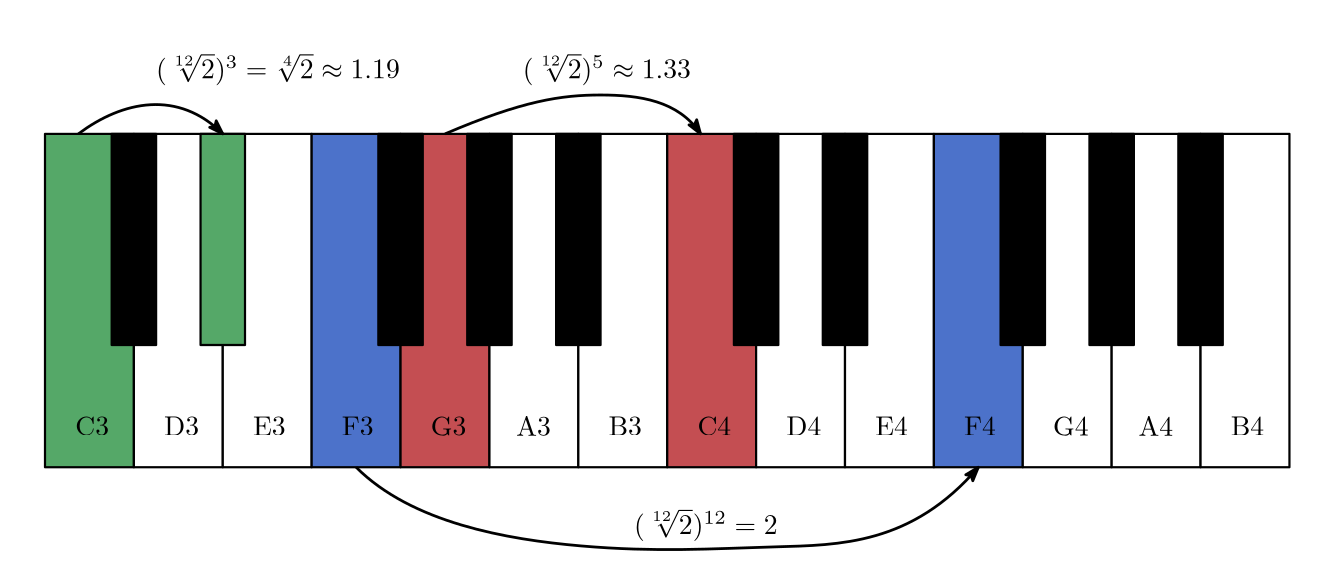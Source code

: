 <?xml version="1.0"?>
<!DOCTYPE ipe SYSTEM "ipe.dtd">
<ipe version="70218" creator="Ipe 7.2.24">
<info created="D:20220624233952" modified="D:20230702001711"/>
<ipestyle name="basic">
<symbol name="arrow/arc(spx)">
<path stroke="sym-stroke" fill="sym-stroke" pen="sym-pen">
0 0 m
-1 0.333 l
-1 -0.333 l
h
</path>
</symbol>
<symbol name="arrow/farc(spx)">
<path stroke="sym-stroke" fill="white" pen="sym-pen">
0 0 m
-1 0.333 l
-1 -0.333 l
h
</path>
</symbol>
<symbol name="arrow/ptarc(spx)">
<path stroke="sym-stroke" fill="sym-stroke" pen="sym-pen">
0 0 m
-1 0.333 l
-0.8 0 l
-1 -0.333 l
h
</path>
</symbol>
<symbol name="arrow/fptarc(spx)">
<path stroke="sym-stroke" fill="white" pen="sym-pen">
0 0 m
-1 0.333 l
-0.8 0 l
-1 -0.333 l
h
</path>
</symbol>
<symbol name="mark/circle(sx)" transformations="translations">
<path fill="sym-stroke">
0.6 0 0 0.6 0 0 e
0.4 0 0 0.4 0 0 e
</path>
</symbol>
<symbol name="mark/disk(sx)" transformations="translations">
<path fill="sym-stroke">
0.6 0 0 0.6 0 0 e
</path>
</symbol>
<symbol name="mark/fdisk(sfx)" transformations="translations">
<group>
<path fill="sym-fill">
0.5 0 0 0.5 0 0 e
</path>
<path fill="sym-stroke" fillrule="eofill">
0.6 0 0 0.6 0 0 e
0.4 0 0 0.4 0 0 e
</path>
</group>
</symbol>
<symbol name="mark/box(sx)" transformations="translations">
<path fill="sym-stroke" fillrule="eofill">
-0.6 -0.6 m
0.6 -0.6 l
0.6 0.6 l
-0.6 0.6 l
h
-0.4 -0.4 m
0.4 -0.4 l
0.4 0.4 l
-0.4 0.4 l
h
</path>
</symbol>
<symbol name="mark/square(sx)" transformations="translations">
<path fill="sym-stroke">
-0.6 -0.6 m
0.6 -0.6 l
0.6 0.6 l
-0.6 0.6 l
h
</path>
</symbol>
<symbol name="mark/fsquare(sfx)" transformations="translations">
<group>
<path fill="sym-fill">
-0.5 -0.5 m
0.5 -0.5 l
0.5 0.5 l
-0.5 0.5 l
h
</path>
<path fill="sym-stroke" fillrule="eofill">
-0.6 -0.6 m
0.6 -0.6 l
0.6 0.6 l
-0.6 0.6 l
h
-0.4 -0.4 m
0.4 -0.4 l
0.4 0.4 l
-0.4 0.4 l
h
</path>
</group>
</symbol>
<symbol name="mark/cross(sx)" transformations="translations">
<group>
<path fill="sym-stroke">
-0.43 -0.57 m
0.57 0.43 l
0.43 0.57 l
-0.57 -0.43 l
h
</path>
<path fill="sym-stroke">
-0.43 0.57 m
0.57 -0.43 l
0.43 -0.57 l
-0.57 0.43 l
h
</path>
</group>
</symbol>
<symbol name="arrow/fnormal(spx)">
<path stroke="sym-stroke" fill="white" pen="sym-pen">
0 0 m
-1 0.333 l
-1 -0.333 l
h
</path>
</symbol>
<symbol name="arrow/pointed(spx)">
<path stroke="sym-stroke" fill="sym-stroke" pen="sym-pen">
0 0 m
-1 0.333 l
-0.8 0 l
-1 -0.333 l
h
</path>
</symbol>
<symbol name="arrow/fpointed(spx)">
<path stroke="sym-stroke" fill="white" pen="sym-pen">
0 0 m
-1 0.333 l
-0.8 0 l
-1 -0.333 l
h
</path>
</symbol>
<symbol name="arrow/linear(spx)">
<path stroke="sym-stroke" pen="sym-pen">
-1 0.333 m
0 0 l
-1 -0.333 l
</path>
</symbol>
<symbol name="arrow/fdouble(spx)">
<path stroke="sym-stroke" fill="white" pen="sym-pen">
0 0 m
-1 0.333 l
-1 -0.333 l
h
-1 0 m
-2 0.333 l
-2 -0.333 l
h
</path>
</symbol>
<symbol name="arrow/double(spx)">
<path stroke="sym-stroke" fill="sym-stroke" pen="sym-pen">
0 0 m
-1 0.333 l
-1 -0.333 l
h
-1 0 m
-2 0.333 l
-2 -0.333 l
h
</path>
</symbol>
<anglesize name="22.5 deg" value="22.5"/>
<anglesize name="30 deg" value="30"/>
<anglesize name="45 deg" value="45"/>
<anglesize name="60 deg" value="60"/>
<anglesize name="90 deg" value="90"/>
<arrowsize name="large" value="10"/>
<arrowsize name="small" value="5"/>
<arrowsize name="tiny" value="3"/>
<color name="blue" value="0 0 1"/>
<color name="brown" value="0.647 0.165 0.165"/>
<color name="darkblue" value="0 0 0.545"/>
<color name="darkcyan" value="0 0.545 0.545"/>
<color name="darkgray" value="0.663"/>
<color name="darkgreen" value="0 0.392 0"/>
<color name="darkmagenta" value="0.545 0 0.545"/>
<color name="darkorange" value="1 0.549 0"/>
<color name="darkred" value="0.545 0 0"/>
<color name="gold" value="1 0.843 0"/>
<color name="gray" value="0.745"/>
<color name="green" value="0 1 0"/>
<color name="lightblue" value="0.678 0.847 0.902"/>
<color name="lightcyan" value="0.878 1 1"/>
<color name="lightgray" value="0.827"/>
<color name="lightgreen" value="0.565 0.933 0.565"/>
<color name="lightyellow" value="1 1 0.878"/>
<color name="navy" value="0 0 0.502"/>
<color name="orange" value="1 0.647 0"/>
<color name="pink" value="1 0.753 0.796"/>
<color name="purple" value="0.627 0.125 0.941"/>
<color name="red" value="1 0 0"/>
<color name="sbblue" value="0.298 0.447 0.79"/>
<color name="sbgreen" value="0.333 0.658 0.407"/>
<color name="sborange" value="0.866 0.517 0.321"/>
<color name="sbpurple" value="0.505 0.447 0.698"/>
<color name="sbred" value="0.768 0.305 0.321"/>
<color name="seagreen" value="0.18 0.545 0.341"/>
<color name="turquoise" value="0.251 0.878 0.816"/>
<color name="verydarkgray" value="0.4"/>
<color name="violet" value="0.933 0.51 0.933"/>
<color name="yellow" value="1 1 0"/>
<dashstyle name="dash dot dotted" value="[4 2 1 2 1 2] 0"/>
<dashstyle name="dash dotted" value="[4 2 1 2] 0"/>
<dashstyle name="dashed" value="[4] 0"/>
<dashstyle name="dotted" value="[1 3] 0"/>
<gridsize name="10 pts (~3.5 mm)" value="10"/>
<gridsize name="14 pts (~5 mm)" value="14"/>
<gridsize name="16 pts (~6 mm)" value="16"/>
<gridsize name="20 pts (~7 mm)" value="20"/>
<gridsize name="28 pts (~10 mm)" value="28"/>
<gridsize name="32 pts (~12 mm)" value="32"/>
<gridsize name="4 pts" value="4"/>
<gridsize name="56 pts (~20 mm)" value="56"/>
<gridsize name="8 pts (~3 mm)" value="8"/>
<opacity name="10%" value="0.1"/>
<opacity name="30%" value="0.3"/>
<opacity name="50%" value="0.5"/>
<opacity name="75%" value="0.75"/>
<pen name="fat" value="1.2"/>
<pen name="heavier" value="0.8"/>
<pen name="ultrafat" value="2"/>
<symbolsize name="large" value="5"/>
<symbolsize name="small" value="2"/>
<symbolsize name="tiny" value="1.1"/>
<textsize name="Huge" value="\Huge"/>
<textsize name="LARGE" value="\LARGE"/>
<textsize name="Large" value="\Large"/>
<textsize name="footnote" value="\footnotesize"/>
<textsize name="huge" value="\huge"/>
<textsize name="large" value="\large"/>
<textsize name="small" value="\small"/>
<textsize name="tiny" value="\tiny"/>
<textstyle name="center" begin="\begin{center}" end="\end{center}"/>
<textstyle name="item" begin="\begin{itemize}\item{}" end="\end{itemize}"/>
<textstyle name="itemize" begin="\begin{itemize}" end="\end{itemize}"/>
<tiling name="falling" angle="-60" step="4" width="1"/>
<tiling name="rising" angle="30" step="4" width="1"/>
</ipestyle>
<page>
<layer name="alpha"/>
<view layers="alpha" active="alpha"/>
<path layer="alpha" fill="white">
48 832 m
48 624 l
528 624 l
528 832 l
h
</path>
<path stroke="black" fill="sbgreen" pen="0.8">
64 784 m
64 664 l
96 664 l
96 784 l
h
</path>
<path matrix="1 0 0 1 32 0" stroke="black" fill="white" pen="0.8">
64 784 m
64 664 l
96 664 l
96 784 l
h
</path>
<path matrix="1 0 0 1 64 0" stroke="black" fill="white" pen="0.8">
64 784 m
64 664 l
96 664 l
96 784 l
h
</path>
<path matrix="1 0 0 1 96 0" stroke="black" fill="sbblue" pen="0.8">
64 784 m
64 664 l
96 664 l
96 784 l
h
</path>
<path matrix="1 0 0 1 128 0" stroke="black" fill="sbred" pen="0.8">
64 784 m
64 664 l
96 664 l
96 784 l
h
</path>
<path matrix="1 0 0 1 160 0" stroke="black" fill="white" pen="0.8">
64 784 m
64 664 l
96 664 l
96 784 l
h
</path>
<path matrix="1 0 0 1 192 0" stroke="black" fill="white" pen="0.8">
64 784 m
64 664 l
96 664 l
96 784 l
h
</path>
<path stroke="black" fill="black" pen="0.8">
88 784 m
88 708 l
104 708 l
104 784 l
h
</path>
<text matrix="1 0 0 1 -1.14491 83.4584" transformations="translations" pos="76 592" stroke="black" type="label" width="12.177" height="6.808" depth="0" valign="baseline" size="10">C3</text>
<text matrix="1 0 0 1 30.8551 83.4584" transformations="translations" pos="76 592" stroke="black" type="label" width="12.592" height="6.808" depth="0" valign="baseline" size="10">D3</text>
<text matrix="1 0 0 1 62.8551 83.4584" transformations="translations" pos="76 592" stroke="black" type="label" width="11.761" height="6.808" depth="0" valign="baseline" size="10">E3</text>
<text matrix="1 0 0 1 94.8551 83.4584" transformations="translations" pos="76 592" stroke="black" type="label" width="11.485" height="6.808" depth="0" valign="baseline" size="10">F3</text>
<text matrix="1 0 0 1 126.855 83.4584" transformations="translations" pos="76 592" stroke="black" type="label" width="12.799" height="6.808" depth="0" valign="baseline" size="10">G3</text>
<text matrix="1 0 0 1 157.683 83.3299" transformations="translations" pos="76 592" stroke="black" type="label" width="12.453" height="6.808" depth="0" valign="baseline" size="10">A3</text>
<text matrix="1 0 0 1 190.855 83.4584" transformations="translations" pos="76 592" stroke="black" type="label" width="12.038" height="6.808" depth="0" valign="baseline" size="10">B3</text>
<path matrix="1 0 0 1 32 0" stroke="black" fill="sbgreen" pen="0.8">
88 784 m
88 708 l
104 708 l
104 784 l
h
</path>
<path matrix="1 0 0 1 96 0" stroke="black" fill="black" pen="0.8">
88 784 m
88 708 l
104 708 l
104 784 l
h
</path>
<path matrix="1 0 0 1 128 0" stroke="black" fill="black" pen="0.8">
88 784 m
88 708 l
104 708 l
104 784 l
h
</path>
<path matrix="1 0 0 1 160 0" stroke="black" fill="black" pen="0.8">
88 784 m
88 708 l
104 708 l
104 784 l
h
</path>
<path matrix="1 0 0 1 224 0" stroke="black" fill="sbred" pen="0.8">
64 784 m
64 664 l
96 664 l
96 784 l
h
</path>
<path matrix="1 0 0 1 256 0" stroke="black" fill="white" pen="0.8">
64 784 m
64 664 l
96 664 l
96 784 l
h
</path>
<path matrix="1 0 0 1 288 0" stroke="black" fill="white" pen="0.8">
64 784 m
64 664 l
96 664 l
96 784 l
h
</path>
<path matrix="1 0 0 1 320 0" stroke="black" fill="sbblue" pen="0.8">
64 784 m
64 664 l
96 664 l
96 784 l
h
</path>
<path matrix="1 0 0 1 352 0" stroke="black" fill="white" pen="0.8">
64 784 m
64 664 l
96 664 l
96 784 l
h
</path>
<path matrix="1 0 0 1 384 0" stroke="black" fill="white" pen="0.8">
64 784 m
64 664 l
96 664 l
96 784 l
h
</path>
<path matrix="1 0 0 1 416 0" stroke="black" fill="white" pen="0.8">
64 784 m
64 664 l
96 664 l
96 784 l
h
</path>
<path matrix="1 0 0 1 224 0" stroke="black" fill="black" pen="0.8">
88 784 m
88 708 l
104 708 l
104 784 l
h
</path>
<text matrix="1 0 0 1 222.855 83.4584" transformations="translations" pos="76 592" stroke="black" type="label" width="12.177" height="6.808" depth="0" valign="baseline" size="10">C4</text>
<text matrix="1 0 0 1 254.855 83.4584" transformations="translations" pos="76 592" stroke="black" type="label" width="12.592" height="6.808" depth="0" valign="baseline" size="10">D4</text>
<text matrix="1 0 0 1 286.855 83.4584" transformations="translations" pos="76 592" stroke="black" type="label" width="11.761" height="6.808" depth="0" valign="baseline" size="10">E4</text>
<text matrix="1 0 0 1 318.855 83.4584" transformations="translations" pos="76 592" stroke="black" type="label" width="11.485" height="6.808" depth="0" valign="baseline" size="10">F4</text>
<text matrix="1 0 0 1 350.855 83.4584" transformations="translations" pos="76 592" stroke="black" type="label" width="12.799" height="6.808" depth="0" valign="baseline" size="10">G4</text>
<text matrix="1 0 0 1 381.683 83.3299" transformations="translations" pos="76 592" stroke="black" type="label" width="12.453" height="6.808" depth="0" valign="baseline" size="10">A4</text>
<text matrix="1 0 0 1 414.855 83.4584" transformations="translations" pos="76 592" stroke="black" type="label" width="12.038" height="6.808" depth="0" valign="baseline" size="10">B4</text>
<path matrix="1 0 0 1 256 0" stroke="black" fill="black" pen="0.8">
88 784 m
88 708 l
104 708 l
104 784 l
h
</path>
<path matrix="1 0 0 1 320 0" stroke="black" fill="black" pen="0.8">
88 784 m
88 708 l
104 708 l
104 784 l
h
</path>
<path matrix="1 0 0 1 352 0" stroke="black" fill="black" pen="0.8">
88 784 m
88 708 l
104 708 l
104 784 l
h
</path>
<path matrix="1 0 0 1 384 0" stroke="black" fill="black" pen="0.8">
88 784 m
88 708 l
104 708 l
104 784 l
h
</path>
<path stroke="black" pen="1" arrow="ptarc/small">
176 664 m
196 644
264 632
324 636
376 636
400 664 c
</path>
<text matrix="1 0 0 1 -20 -4" transformations="translations" pos="296 644" stroke="black" type="label" width="51.751" height="9.039" depth="2.49" valign="baseline" style="math">(\sqrt[12]{2})^{12} = 2</text>
<path stroke="black" pen="1" arrow="ptarc/small">
76 784 m
92 796
112 800
128 784 c
</path>
<path stroke="black" pen="1" arrow="ptarc/small">
208 784 m
236 796
264 800
292 796
300 784 c
</path>
<text transformations="translations" pos="104 804" stroke="black" type="label" width="87.699" height="9.039" depth="2.49" valign="baseline" style="math">(\sqrt[12]{2})^3 = \sqrt[4]{2} \approx 1.19</text>
<text matrix="1 0 0 1 132 0" transformations="translations" pos="104 804" stroke="black" type="label" width="60.509" height="9.039" depth="2.49" valign="baseline" style="math">(\sqrt[12]{2})^5 \approx 1.33</text>
</page>
</ipe>

